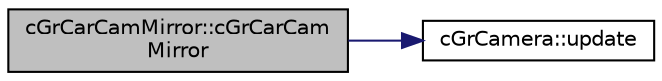 digraph "cGrCarCamMirror::cGrCarCamMirror"
{
  edge [fontname="Helvetica",fontsize="10",labelfontname="Helvetica",labelfontsize="10"];
  node [fontname="Helvetica",fontsize="10",shape=record];
  rankdir="LR";
  Node1 [label="cGrCarCamMirror::cGrCarCam\lMirror",height=0.2,width=0.4,color="black", fillcolor="grey75", style="filled", fontcolor="black"];
  Node1 -> Node2 [color="midnightblue",fontsize="10",style="solid",fontname="Helvetica"];
  Node2 [label="cGrCamera::update",height=0.2,width=0.4,color="black", fillcolor="white", style="filled",URL="$classc_gr_camera.html#aec7fce09650f5b3f65a4974f7414ee97"];
}
